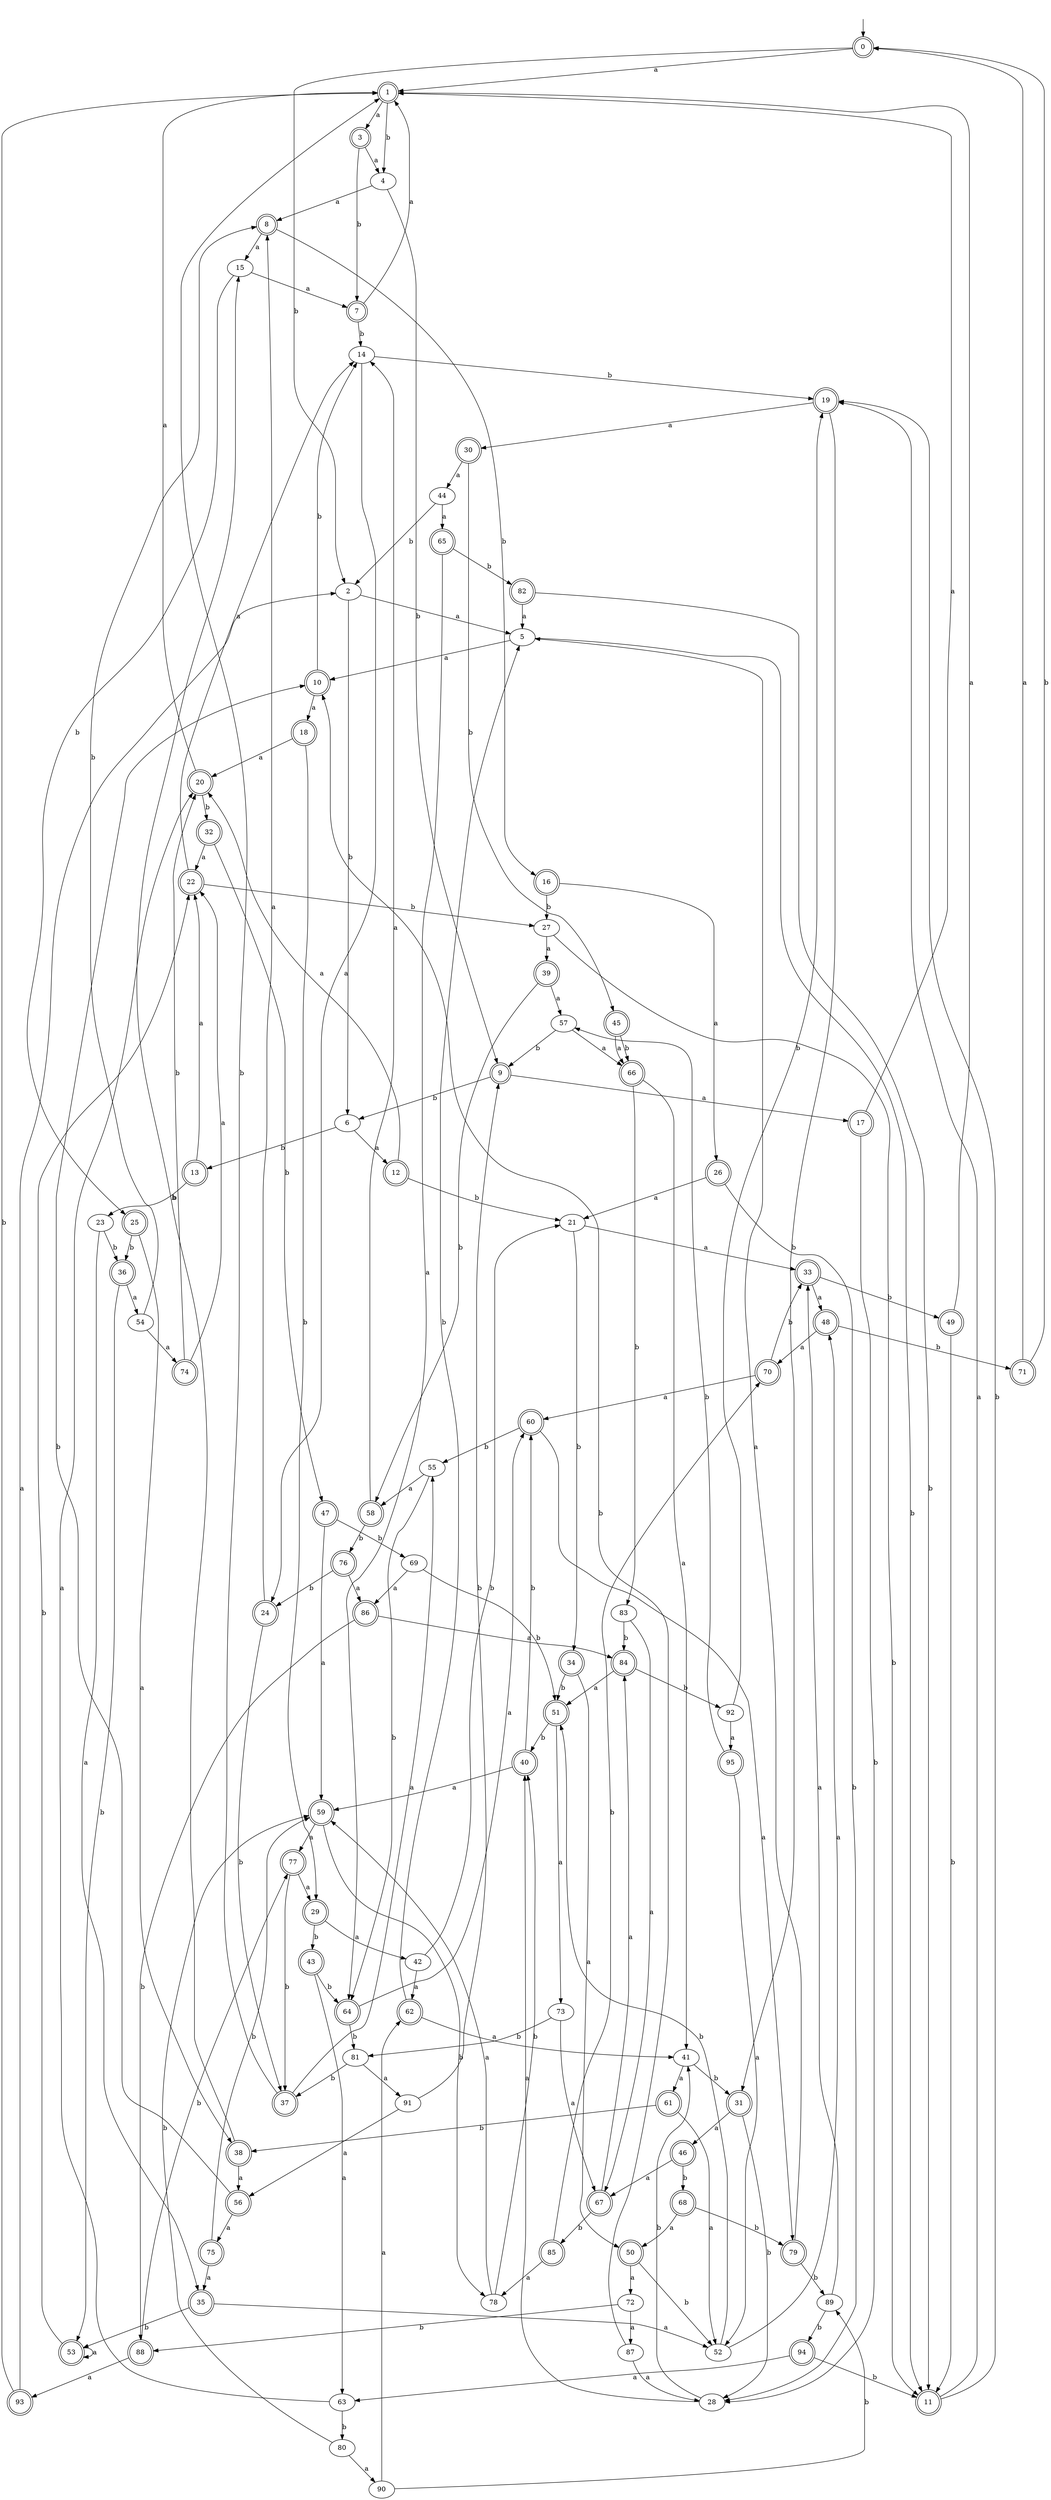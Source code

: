 digraph RandomDFA {
  __start0 [label="", shape=none];
  __start0 -> 0 [label=""];
  0 [shape=circle] [shape=doublecircle]
  0 -> 1 [label="a"]
  0 -> 2 [label="b"]
  1 [shape=doublecircle]
  1 -> 3 [label="a"]
  1 -> 4 [label="b"]
  2
  2 -> 5 [label="a"]
  2 -> 6 [label="b"]
  3 [shape=doublecircle]
  3 -> 4 [label="a"]
  3 -> 7 [label="b"]
  4
  4 -> 8 [label="a"]
  4 -> 9 [label="b"]
  5
  5 -> 10 [label="a"]
  5 -> 11 [label="b"]
  6
  6 -> 12 [label="a"]
  6 -> 13 [label="b"]
  7 [shape=doublecircle]
  7 -> 1 [label="a"]
  7 -> 14 [label="b"]
  8 [shape=doublecircle]
  8 -> 15 [label="a"]
  8 -> 16 [label="b"]
  9 [shape=doublecircle]
  9 -> 17 [label="a"]
  9 -> 6 [label="b"]
  10 [shape=doublecircle]
  10 -> 18 [label="a"]
  10 -> 14 [label="b"]
  11 [shape=doublecircle]
  11 -> 19 [label="a"]
  11 -> 19 [label="b"]
  12 [shape=doublecircle]
  12 -> 20 [label="a"]
  12 -> 21 [label="b"]
  13 [shape=doublecircle]
  13 -> 22 [label="a"]
  13 -> 23 [label="b"]
  14
  14 -> 24 [label="a"]
  14 -> 19 [label="b"]
  15
  15 -> 7 [label="a"]
  15 -> 25 [label="b"]
  16 [shape=doublecircle]
  16 -> 26 [label="a"]
  16 -> 27 [label="b"]
  17 [shape=doublecircle]
  17 -> 1 [label="a"]
  17 -> 28 [label="b"]
  18 [shape=doublecircle]
  18 -> 20 [label="a"]
  18 -> 29 [label="b"]
  19 [shape=doublecircle]
  19 -> 30 [label="a"]
  19 -> 31 [label="b"]
  20 [shape=doublecircle]
  20 -> 1 [label="a"]
  20 -> 32 [label="b"]
  21
  21 -> 33 [label="a"]
  21 -> 34 [label="b"]
  22 [shape=doublecircle]
  22 -> 14 [label="a"]
  22 -> 27 [label="b"]
  23
  23 -> 35 [label="a"]
  23 -> 36 [label="b"]
  24 [shape=doublecircle]
  24 -> 8 [label="a"]
  24 -> 37 [label="b"]
  25 [shape=doublecircle]
  25 -> 38 [label="a"]
  25 -> 36 [label="b"]
  26 [shape=doublecircle]
  26 -> 21 [label="a"]
  26 -> 28 [label="b"]
  27
  27 -> 39 [label="a"]
  27 -> 11 [label="b"]
  28
  28 -> 40 [label="a"]
  28 -> 41 [label="b"]
  29 [shape=doublecircle]
  29 -> 42 [label="a"]
  29 -> 43 [label="b"]
  30 [shape=doublecircle]
  30 -> 44 [label="a"]
  30 -> 45 [label="b"]
  31 [shape=doublecircle]
  31 -> 46 [label="a"]
  31 -> 28 [label="b"]
  32 [shape=doublecircle]
  32 -> 22 [label="a"]
  32 -> 47 [label="b"]
  33 [shape=doublecircle]
  33 -> 48 [label="a"]
  33 -> 49 [label="b"]
  34 [shape=doublecircle]
  34 -> 50 [label="a"]
  34 -> 51 [label="b"]
  35 [shape=doublecircle]
  35 -> 52 [label="a"]
  35 -> 53 [label="b"]
  36 [shape=doublecircle]
  36 -> 54 [label="a"]
  36 -> 53 [label="b"]
  37 [shape=doublecircle]
  37 -> 55 [label="a"]
  37 -> 1 [label="b"]
  38 [shape=doublecircle]
  38 -> 56 [label="a"]
  38 -> 15 [label="b"]
  39 [shape=doublecircle]
  39 -> 57 [label="a"]
  39 -> 58 [label="b"]
  40 [shape=doublecircle]
  40 -> 59 [label="a"]
  40 -> 60 [label="b"]
  41
  41 -> 61 [label="a"]
  41 -> 31 [label="b"]
  42
  42 -> 62 [label="a"]
  42 -> 21 [label="b"]
  43 [shape=doublecircle]
  43 -> 63 [label="a"]
  43 -> 64 [label="b"]
  44
  44 -> 65 [label="a"]
  44 -> 2 [label="b"]
  45 [shape=doublecircle]
  45 -> 66 [label="a"]
  45 -> 66 [label="b"]
  46 [shape=doublecircle]
  46 -> 67 [label="a"]
  46 -> 68 [label="b"]
  47 [shape=doublecircle]
  47 -> 59 [label="a"]
  47 -> 69 [label="b"]
  48 [shape=doublecircle]
  48 -> 70 [label="a"]
  48 -> 71 [label="b"]
  49 [shape=doublecircle]
  49 -> 1 [label="a"]
  49 -> 11 [label="b"]
  50 [shape=doublecircle]
  50 -> 72 [label="a"]
  50 -> 52 [label="b"]
  51 [shape=doublecircle]
  51 -> 73 [label="a"]
  51 -> 40 [label="b"]
  52
  52 -> 48 [label="a"]
  52 -> 51 [label="b"]
  53 [shape=doublecircle]
  53 -> 53 [label="a"]
  53 -> 22 [label="b"]
  54
  54 -> 74 [label="a"]
  54 -> 8 [label="b"]
  55
  55 -> 58 [label="a"]
  55 -> 64 [label="b"]
  56 [shape=doublecircle]
  56 -> 75 [label="a"]
  56 -> 10 [label="b"]
  57
  57 -> 66 [label="a"]
  57 -> 9 [label="b"]
  58 [shape=doublecircle]
  58 -> 14 [label="a"]
  58 -> 76 [label="b"]
  59 [shape=doublecircle]
  59 -> 77 [label="a"]
  59 -> 78 [label="b"]
  60 [shape=doublecircle]
  60 -> 79 [label="a"]
  60 -> 55 [label="b"]
  61 [shape=doublecircle]
  61 -> 52 [label="a"]
  61 -> 38 [label="b"]
  62 [shape=doublecircle]
  62 -> 41 [label="a"]
  62 -> 5 [label="b"]
  63
  63 -> 20 [label="a"]
  63 -> 80 [label="b"]
  64 [shape=doublecircle]
  64 -> 60 [label="a"]
  64 -> 81 [label="b"]
  65 [shape=doublecircle]
  65 -> 64 [label="a"]
  65 -> 82 [label="b"]
  66 [shape=doublecircle]
  66 -> 41 [label="a"]
  66 -> 83 [label="b"]
  67 [shape=doublecircle]
  67 -> 84 [label="a"]
  67 -> 85 [label="b"]
  68 [shape=doublecircle]
  68 -> 50 [label="a"]
  68 -> 79 [label="b"]
  69
  69 -> 86 [label="a"]
  69 -> 51 [label="b"]
  70 [shape=doublecircle]
  70 -> 60 [label="a"]
  70 -> 33 [label="b"]
  71 [shape=doublecircle]
  71 -> 0 [label="a"]
  71 -> 0 [label="b"]
  72
  72 -> 87 [label="a"]
  72 -> 88 [label="b"]
  73
  73 -> 67 [label="a"]
  73 -> 81 [label="b"]
  74 [shape=doublecircle]
  74 -> 22 [label="a"]
  74 -> 20 [label="b"]
  75 [shape=doublecircle]
  75 -> 35 [label="a"]
  75 -> 59 [label="b"]
  76 [shape=doublecircle]
  76 -> 86 [label="a"]
  76 -> 24 [label="b"]
  77 [shape=doublecircle]
  77 -> 29 [label="a"]
  77 -> 37 [label="b"]
  78
  78 -> 59 [label="a"]
  78 -> 40 [label="b"]
  79 [shape=doublecircle]
  79 -> 5 [label="a"]
  79 -> 89 [label="b"]
  80
  80 -> 90 [label="a"]
  80 -> 59 [label="b"]
  81
  81 -> 91 [label="a"]
  81 -> 37 [label="b"]
  82 [shape=doublecircle]
  82 -> 5 [label="a"]
  82 -> 11 [label="b"]
  83
  83 -> 67 [label="a"]
  83 -> 84 [label="b"]
  84 [shape=doublecircle]
  84 -> 51 [label="a"]
  84 -> 92 [label="b"]
  85 [shape=doublecircle]
  85 -> 78 [label="a"]
  85 -> 70 [label="b"]
  86 [shape=doublecircle]
  86 -> 84 [label="a"]
  86 -> 88 [label="b"]
  87
  87 -> 28 [label="a"]
  87 -> 10 [label="b"]
  88 [shape=doublecircle]
  88 -> 93 [label="a"]
  88 -> 77 [label="b"]
  89
  89 -> 33 [label="a"]
  89 -> 94 [label="b"]
  90
  90 -> 62 [label="a"]
  90 -> 89 [label="b"]
  91
  91 -> 56 [label="a"]
  91 -> 9 [label="b"]
  92
  92 -> 95 [label="a"]
  92 -> 19 [label="b"]
  93 [shape=doublecircle]
  93 -> 2 [label="a"]
  93 -> 1 [label="b"]
  94 [shape=doublecircle]
  94 -> 63 [label="a"]
  94 -> 11 [label="b"]
  95 [shape=doublecircle]
  95 -> 52 [label="a"]
  95 -> 57 [label="b"]
}

